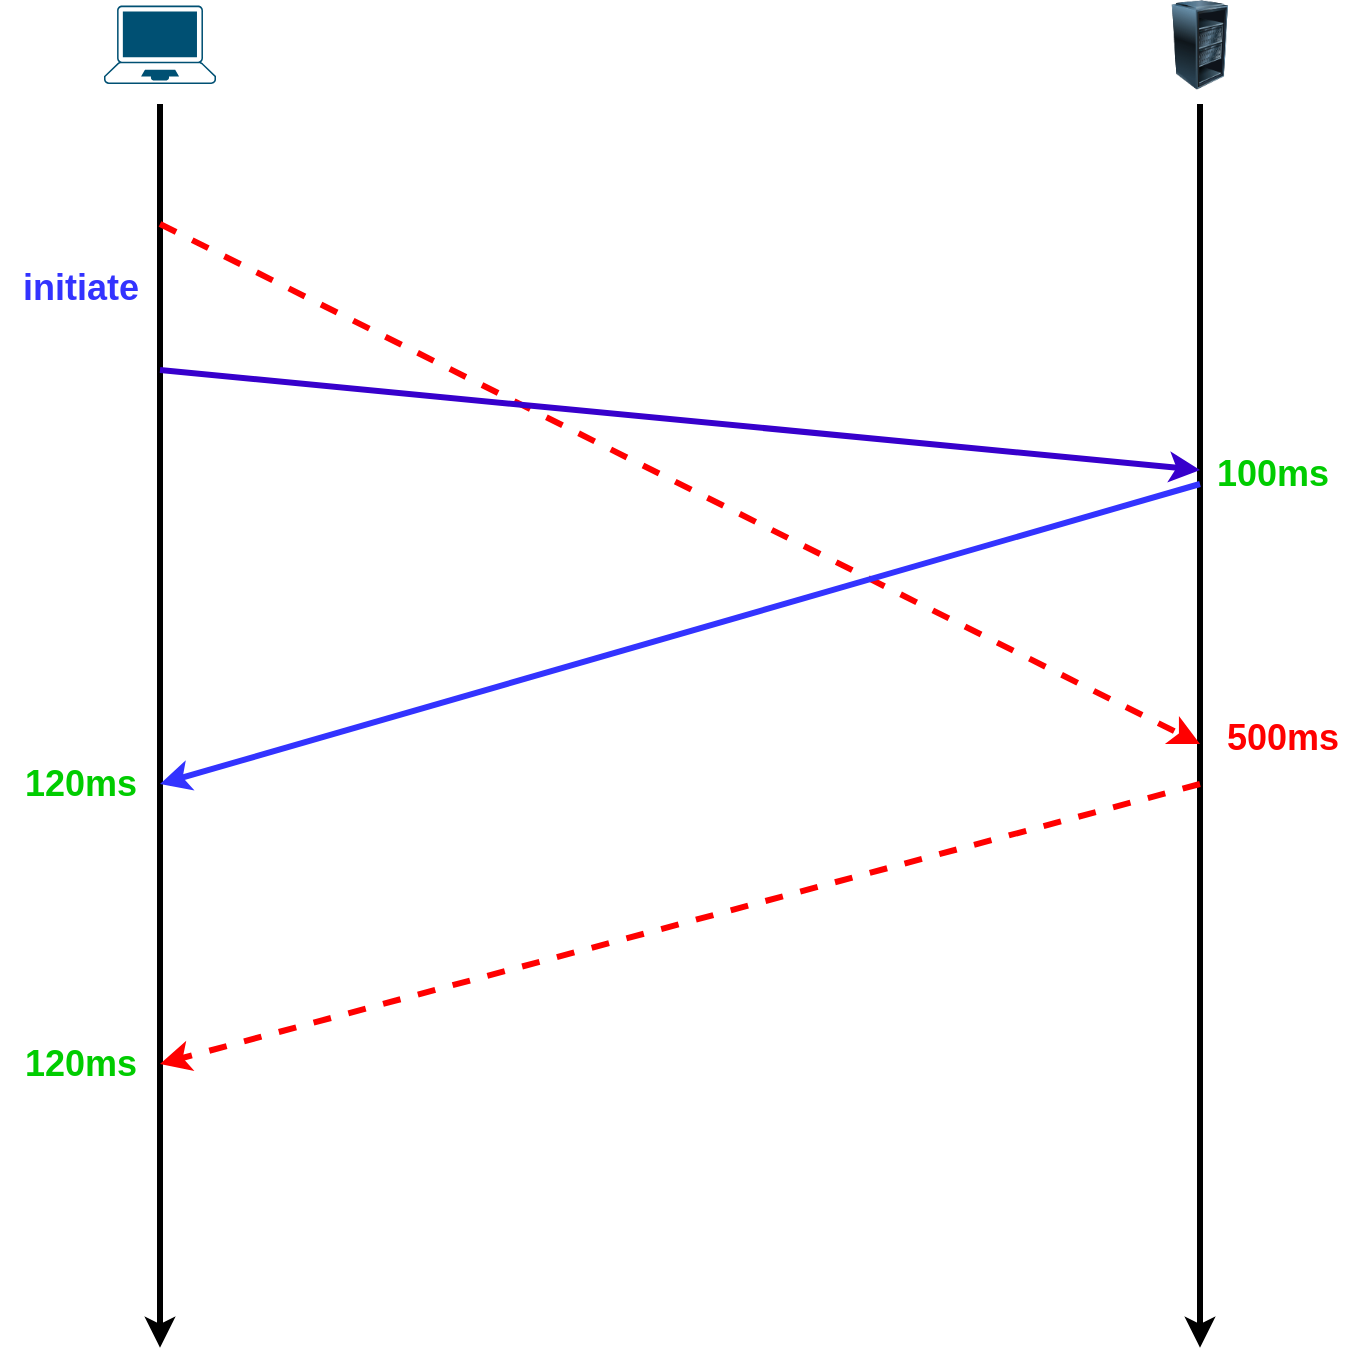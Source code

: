 <mxfile version="20.2.0" type="github">
  <diagram id="oeBJYvxaCdqDzuY_nOz7" name="第 1 页">
    <mxGraphModel dx="908" dy="643" grid="1" gridSize="10" guides="1" tooltips="1" connect="1" arrows="1" fold="1" page="1" pageScale="1" pageWidth="827" pageHeight="1169" math="0" shadow="0">
      <root>
        <mxCell id="0" />
        <mxCell id="1" parent="0" />
        <mxCell id="_hZP4Jx_-niu8Q9Kd1vT-4" value="" style="points=[[0.13,0.02,0],[0.5,0,0],[0.87,0.02,0],[0.885,0.4,0],[0.985,0.985,0],[0.5,1,0],[0.015,0.985,0],[0.115,0.4,0]];verticalLabelPosition=bottom;sketch=0;html=1;verticalAlign=top;aspect=fixed;align=center;pointerEvents=1;shape=mxgraph.cisco19.laptop;fillColor=#005073;strokeColor=none;" vertex="1" parent="1">
          <mxGeometry x="92" y="50.8" width="56" height="39.2" as="geometry" />
        </mxCell>
        <mxCell id="_hZP4Jx_-niu8Q9Kd1vT-5" value="" style="image;html=1;image=img/lib/clip_art/computers/Server_Rack_Partial_128x128.png" vertex="1" parent="1">
          <mxGeometry x="620" y="48" width="40" height="45" as="geometry" />
        </mxCell>
        <mxCell id="_hZP4Jx_-niu8Q9Kd1vT-1" value="" style="endArrow=classic;html=1;rounded=0;strokeWidth=3;" edge="1" parent="1">
          <mxGeometry width="50" height="50" relative="1" as="geometry">
            <mxPoint x="120" y="100" as="sourcePoint" />
            <mxPoint x="120" y="721.818" as="targetPoint" />
          </mxGeometry>
        </mxCell>
        <mxCell id="_hZP4Jx_-niu8Q9Kd1vT-2" value="" style="endArrow=classic;html=1;rounded=0;strokeWidth=3;" edge="1" parent="1">
          <mxGeometry width="50" height="50" relative="1" as="geometry">
            <mxPoint x="640" y="100" as="sourcePoint" />
            <mxPoint x="640" y="721.818" as="targetPoint" />
          </mxGeometry>
        </mxCell>
        <mxCell id="_hZP4Jx_-niu8Q9Kd1vT-6" value="" style="endArrow=classic;html=1;rounded=0;strokeWidth=3;fillColor=#e51400;strokeColor=#FF0000;dashed=1;" edge="1" parent="1">
          <mxGeometry width="50" height="50" relative="1" as="geometry">
            <mxPoint x="120" y="160" as="sourcePoint" />
            <mxPoint x="640" y="420" as="targetPoint" />
          </mxGeometry>
        </mxCell>
        <mxCell id="_hZP4Jx_-niu8Q9Kd1vT-10" value="" style="endArrow=classic;html=1;rounded=0;fontSize=14;strokeWidth=3;fillColor=#6a00ff;strokeColor=#3700CC;" edge="1" parent="1">
          <mxGeometry width="50" height="50" relative="1" as="geometry">
            <mxPoint x="120" y="233" as="sourcePoint" />
            <mxPoint x="640" y="283" as="targetPoint" />
          </mxGeometry>
        </mxCell>
        <mxCell id="_hZP4Jx_-niu8Q9Kd1vT-11" value="&lt;font color=&quot;#00cc00&quot; style=&quot;font-size: 18px;&quot;&gt;&lt;b style=&quot;&quot;&gt;100ms&lt;/b&gt;&lt;/font&gt;" style="text;html=1;align=center;verticalAlign=middle;resizable=0;points=[];autosize=1;strokeColor=none;fillColor=none;fontSize=14;" vertex="1" parent="1">
          <mxGeometry x="636" y="265" width="80" height="40" as="geometry" />
        </mxCell>
        <mxCell id="_hZP4Jx_-niu8Q9Kd1vT-12" value="&lt;b&gt;&lt;font color=&quot;#ff0000&quot;&gt;500ms&lt;/font&gt;&lt;/b&gt;" style="text;html=1;align=center;verticalAlign=middle;resizable=0;points=[];autosize=1;strokeColor=none;fillColor=none;fontSize=18;fontColor=#3333FF;" vertex="1" parent="1">
          <mxGeometry x="641" y="397" width="80" height="40" as="geometry" />
        </mxCell>
        <mxCell id="_hZP4Jx_-niu8Q9Kd1vT-14" value="" style="endArrow=classic;html=1;rounded=0;fontSize=18;fontColor=#FF0000;strokeWidth=3;strokeColor=#3333FF;" edge="1" parent="1">
          <mxGeometry width="50" height="50" relative="1" as="geometry">
            <mxPoint x="640" y="290" as="sourcePoint" />
            <mxPoint x="120" y="440" as="targetPoint" />
          </mxGeometry>
        </mxCell>
        <mxCell id="_hZP4Jx_-niu8Q9Kd1vT-15" value="&lt;b style=&quot;&quot;&gt;&lt;font color=&quot;#00cc00&quot;&gt;120ms&lt;/font&gt;&lt;/b&gt;" style="text;html=1;align=center;verticalAlign=middle;resizable=0;points=[];autosize=1;strokeColor=none;fillColor=none;fontSize=18;fontColor=#FF0000;" vertex="1" parent="1">
          <mxGeometry x="40" y="420" width="80" height="40" as="geometry" />
        </mxCell>
        <mxCell id="_hZP4Jx_-niu8Q9Kd1vT-16" value="" style="endArrow=classic;html=1;rounded=0;fontSize=18;fontColor=#3333FF;strokeColor=#FF0000;strokeWidth=3;dashed=1;" edge="1" parent="1">
          <mxGeometry width="50" height="50" relative="1" as="geometry">
            <mxPoint x="640" y="440" as="sourcePoint" />
            <mxPoint x="120" y="580" as="targetPoint" />
          </mxGeometry>
        </mxCell>
        <mxCell id="_hZP4Jx_-niu8Q9Kd1vT-17" value="&lt;b&gt;&lt;font color=&quot;#00cc00&quot;&gt;120ms&lt;/font&gt;&lt;/b&gt;" style="text;html=1;align=center;verticalAlign=middle;resizable=0;points=[];autosize=1;strokeColor=none;fillColor=none;fontSize=18;fontColor=#3333FF;" vertex="1" parent="1">
          <mxGeometry x="40" y="560" width="80" height="40" as="geometry" />
        </mxCell>
        <mxCell id="_hZP4Jx_-niu8Q9Kd1vT-18" value="&lt;b&gt;&lt;font color=&quot;#3333ff&quot;&gt;initiate&lt;/font&gt;&lt;/b&gt;" style="text;html=1;align=center;verticalAlign=middle;resizable=0;points=[];autosize=1;strokeColor=none;fillColor=none;fontSize=18;fontColor=#00CC00;" vertex="1" parent="1">
          <mxGeometry x="40" y="172" width="80" height="40" as="geometry" />
        </mxCell>
      </root>
    </mxGraphModel>
  </diagram>
</mxfile>

